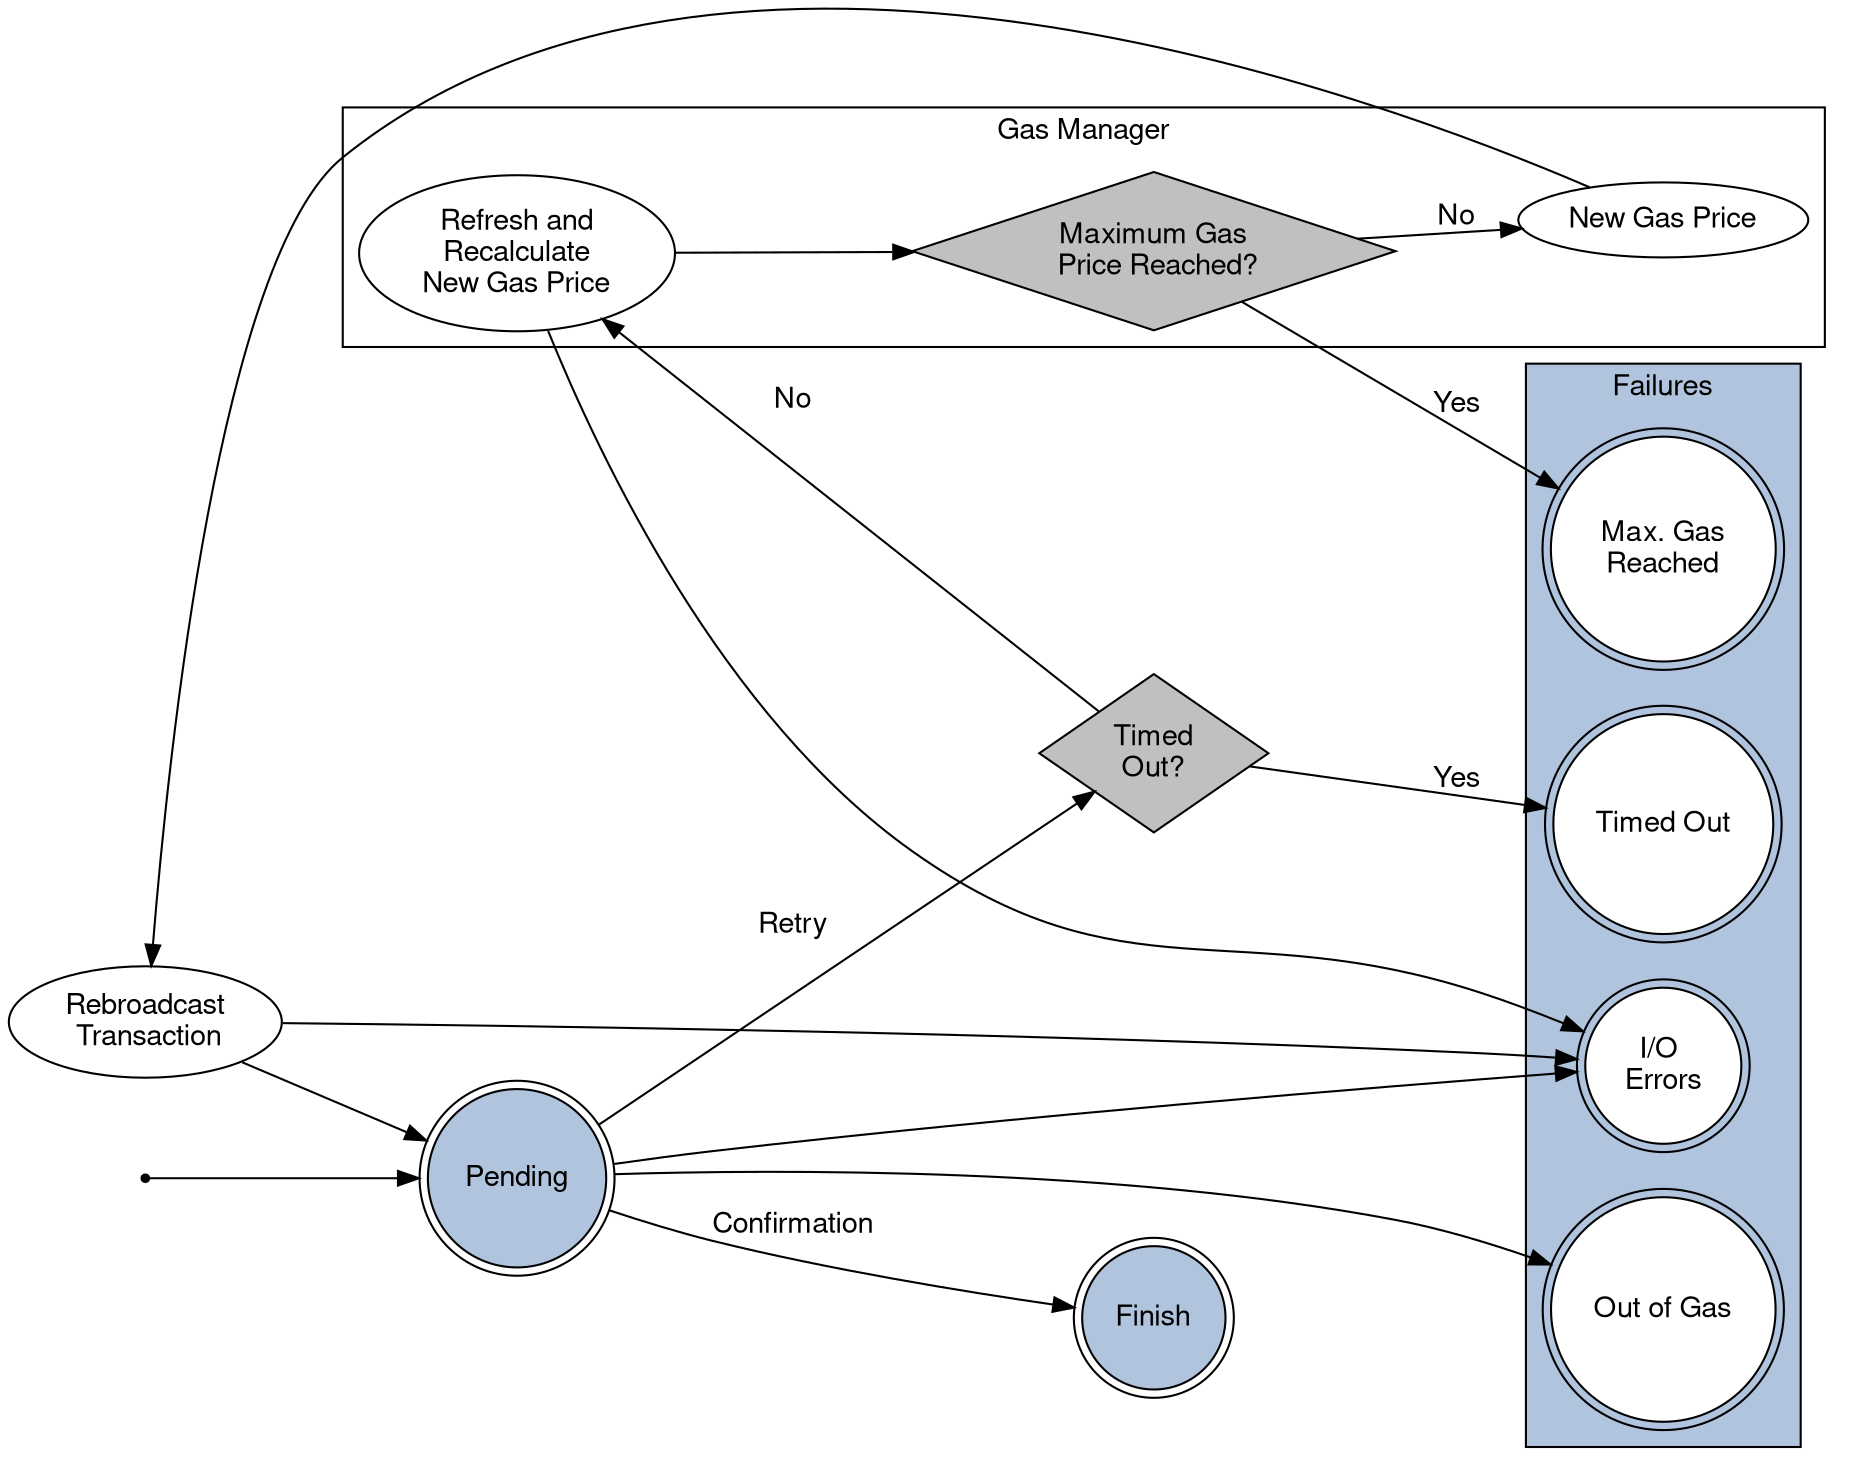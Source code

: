 digraph transaction_monitor_state_machine {
    // General Graph Display
    rankdir=LR
    fontname="Helvetica,Arial,sans-serif"
    edge [fontname="Helvetica,Arial,sans-serif"]
    node [fontname="Helvetica,Arial,sans-serif", shape=ellipse,
          style=filled, fillcolor="white"]

    // Node Definitions
    ENTRY [shape=point, fillcolor="black"]
    Pending [label="Pending", shape=doublecircle,style=filled, fillcolor="lightsteelblue"]
    Finished [label="Finish", shape=doublecircle, style=filled, fillcolor="lightsteelblue"]
    COND_TIMED_OUT [label="Timed\nOut?", shape=diamond, style=filled, fillcolor="gray"]
    NewTransaction [label="Rebroadcast\n Transaction"]

    subgraph cluster_failed_states {
        label="Failures"
        style="filled"
        fillcolor="lightsteelblue"

        TimedOut [label="Timed Out", shape=doublecircle]
        OutOfGas [label="Out of Gas", shape=doublecircle]
        MaximumGasReached [label="Max. Gas\nReached", shape=doublecircle]
        IoError [label="I/O \nErrors", shape=doublecircle]
    }

    subgraph cluster_gas_manager {
        label="Gas Manager"

        CalculateNewPrice [label="Refresh and\nRecalculate\nNew Gas Price"]
        COND_MAX_GAS_PRICE [shape="diamond", label="Maximum Gas\n Price Reached?", style=filled, fillcolor="gray"]
        NewGasPrice [label="New Gas Price"]

        CalculateNewPrice -> COND_MAX_GAS_PRICE
    }

    //
    // Transitions
    //

    // Start
    ENTRY -> Pending

    // Success path
    Pending -> Finished [label="Confirmation"]

    // Retry
    Pending -> COND_TIMED_OUT [label="Retry"]
    COND_TIMED_OUT -> CalculateNewPrice [label="No"]
    COND_TIMED_OUT -> TimedOut [label="Yes"]

    // Gas Manager
    NewGasPrice -> NewTransaction -> Pending
    COND_MAX_GAS_PRICE -> MaximumGasReached [label="Yes"]
    COND_MAX_GAS_PRICE -> NewGasPrice [label="No"]

    // IO Errors
    CalculateNewPrice -> IoError
    NewTransaction-> IoError
    Pending -> IoError
    Pending -> OutOfGas
}
